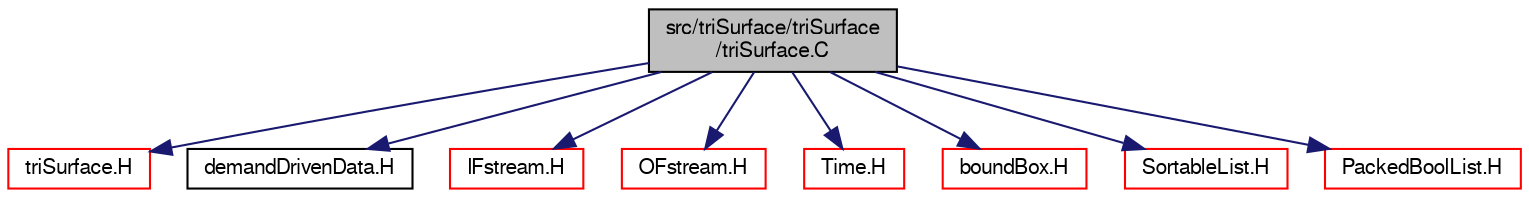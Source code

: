digraph "src/triSurface/triSurface/triSurface.C"
{
  bgcolor="transparent";
  edge [fontname="FreeSans",fontsize="10",labelfontname="FreeSans",labelfontsize="10"];
  node [fontname="FreeSans",fontsize="10",shape=record];
  Node0 [label="src/triSurface/triSurface\l/triSurface.C",height=0.2,width=0.4,color="black", fillcolor="grey75", style="filled", fontcolor="black"];
  Node0 -> Node1 [color="midnightblue",fontsize="10",style="solid",fontname="FreeSans"];
  Node1 [label="triSurface.H",height=0.2,width=0.4,color="red",URL="$a17024.html"];
  Node0 -> Node166 [color="midnightblue",fontsize="10",style="solid",fontname="FreeSans"];
  Node166 [label="demandDrivenData.H",height=0.2,width=0.4,color="black",URL="$a10367.html",tooltip="Template functions to aid in the implementation of demand driven data. "];
  Node0 -> Node167 [color="midnightblue",fontsize="10",style="solid",fontname="FreeSans"];
  Node167 [label="IFstream.H",height=0.2,width=0.4,color="red",URL="$a09059.html"];
  Node0 -> Node169 [color="midnightblue",fontsize="10",style="solid",fontname="FreeSans"];
  Node169 [label="OFstream.H",height=0.2,width=0.4,color="red",URL="$a09065.html"];
  Node0 -> Node170 [color="midnightblue",fontsize="10",style="solid",fontname="FreeSans"];
  Node170 [label="Time.H",height=0.2,width=0.4,color="red",URL="$a09311.html"];
  Node0 -> Node229 [color="midnightblue",fontsize="10",style="solid",fontname="FreeSans"];
  Node229 [label="boundBox.H",height=0.2,width=0.4,color="red",URL="$a11108.html"];
  Node0 -> Node232 [color="midnightblue",fontsize="10",style="solid",fontname="FreeSans"];
  Node232 [label="SortableList.H",height=0.2,width=0.4,color="red",URL="$a08738.html"];
  Node0 -> Node233 [color="midnightblue",fontsize="10",style="solid",fontname="FreeSans"];
  Node233 [label="PackedBoolList.H",height=0.2,width=0.4,color="red",URL="$a08696.html"];
}
